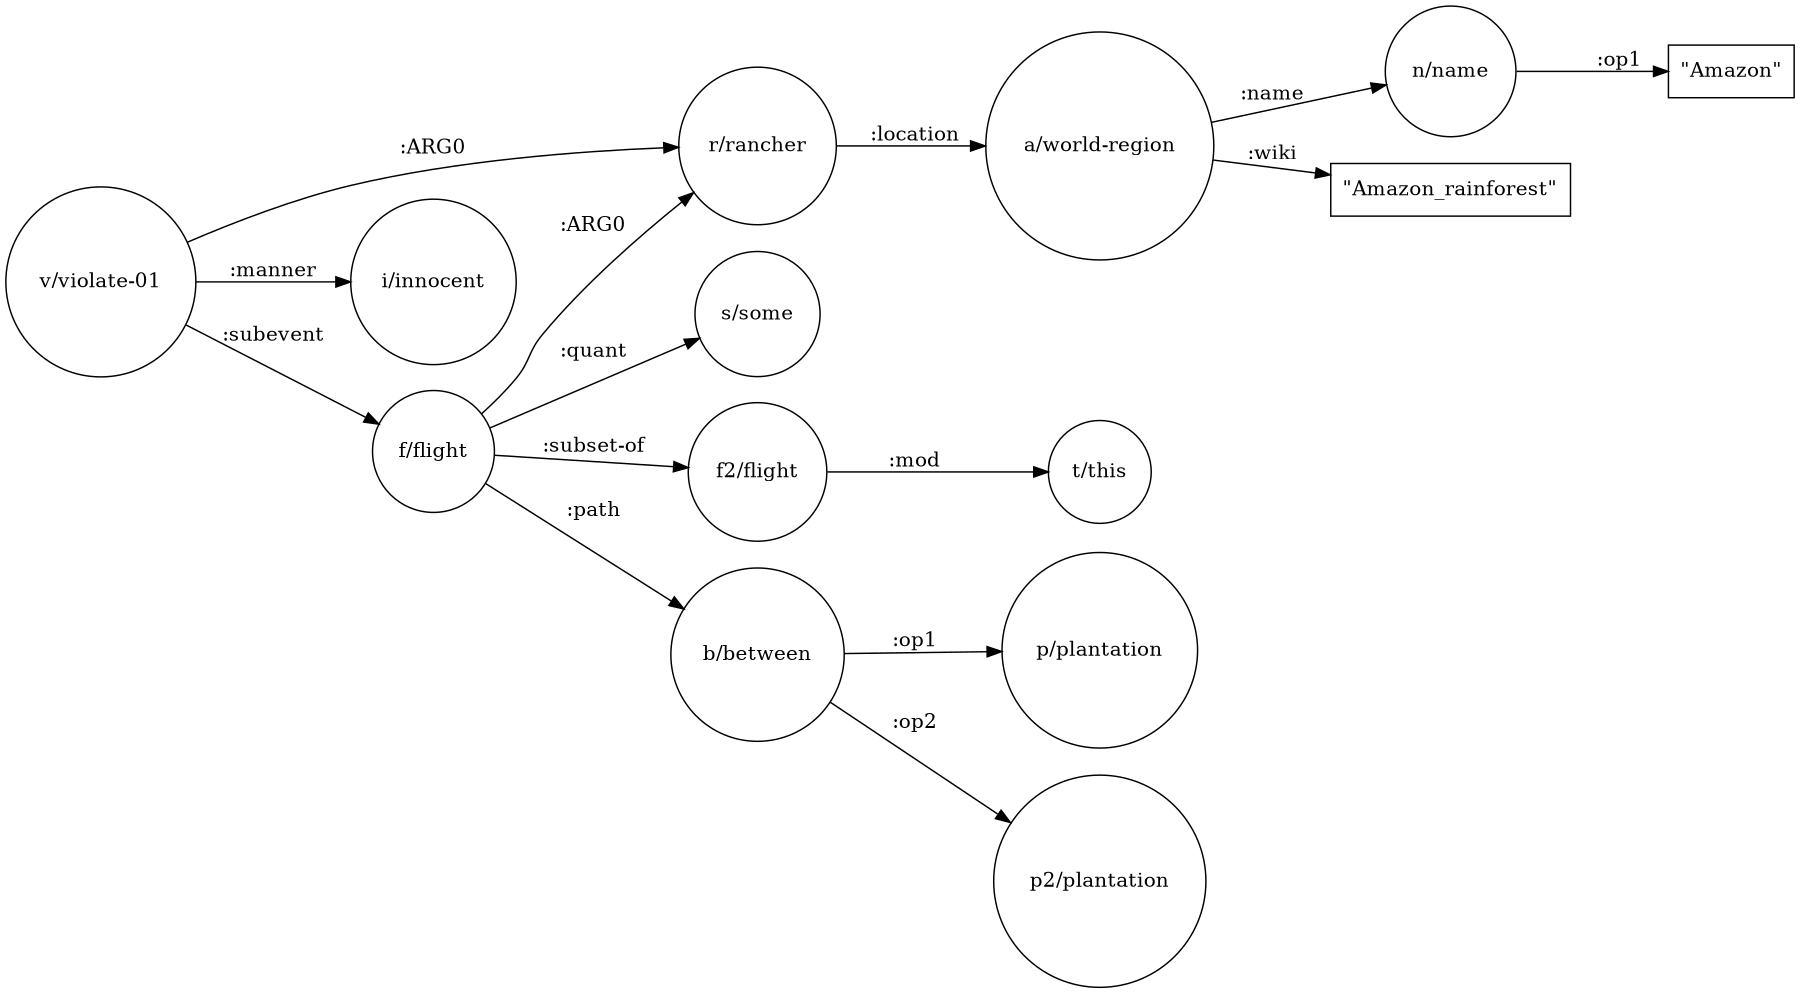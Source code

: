 digraph amr_graph {
	rankdir=LR size="12,8"
	v [label="v/violate-01" shape=circle]
	r [label="r/rancher" shape=circle]
	a [label="a/world-region" shape=circle]
	n [label="n/name" shape=circle]
	i [label="i/innocent" shape=circle]
	f [label="f/flight" shape=circle]
	s [label="s/some" shape=circle]
	f2 [label="f2/flight" shape=circle]
	t [label="t/this" shape=circle]
	b [label="b/between" shape=circle]
	p [label="p/plantation" shape=circle]
	p2 [label="p2/plantation" shape=circle]
	v -> r [label=":ARG0"]
	r -> a [label=":location"]
	a -> n [label=":name"]
	v -> i [label=":manner"]
	v -> f [label=":subevent"]
	f -> s [label=":quant"]
	f -> f2 [label=":subset-of"]
	f2 -> t [label=":mod"]
	f -> r [label=":ARG0"]
	f -> b [label=":path"]
	b -> p [label=":op1"]
	b -> p2 [label=":op2"]
	node_0 [label="\"Amazon_rainforest\"" shape=rectangle]
	a -> node_0 [label=":wiki"]
	node_1 [label="\"Amazon\"" shape=rectangle]
	n -> node_1 [label=":op1"]
}
